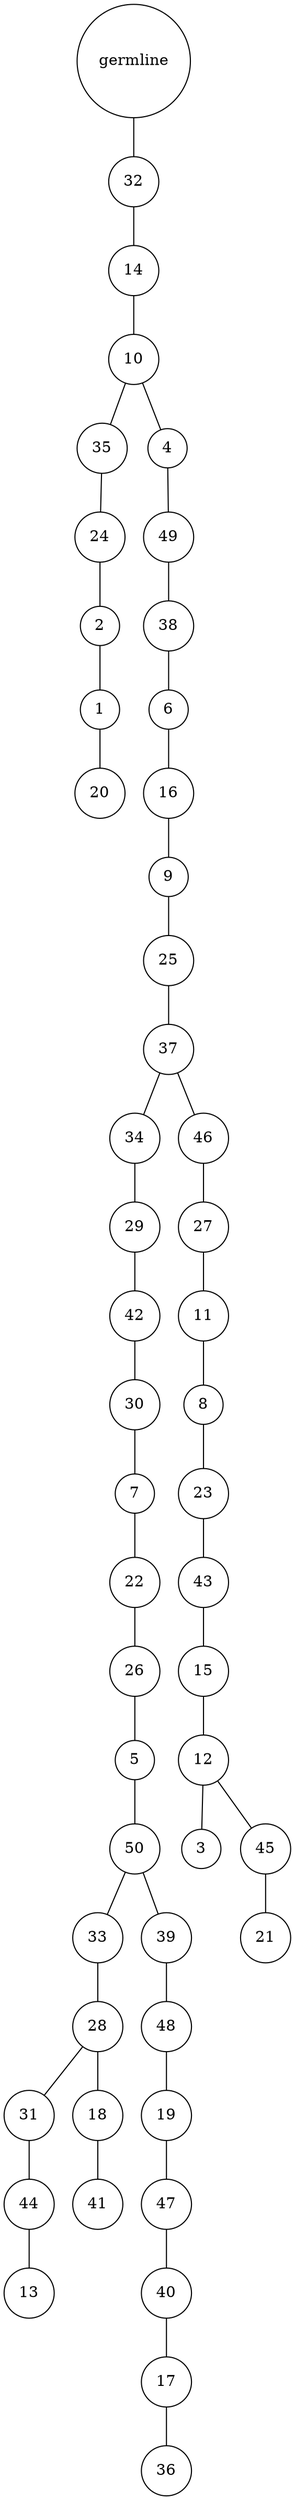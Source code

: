 graph {
	rankdir=UD;
	splines=line;
	node [shape=circle]
	"0x7f2641983be0" [label="germline"];
	"0x7f2641983c10" [label="32"];
	"0x7f2641983be0" -- "0x7f2641983c10" ;
	"0x7f2641983c40" [label="14"];
	"0x7f2641983c10" -- "0x7f2641983c40" ;
	"0x7f2641983c70" [label="10"];
	"0x7f2641983c40" -- "0x7f2641983c70" ;
	"0x7f2641983ca0" [label="35"];
	"0x7f2641983c70" -- "0x7f2641983ca0" ;
	"0x7f2641983cd0" [label="24"];
	"0x7f2641983ca0" -- "0x7f2641983cd0" ;
	"0x7f2641983d00" [label="2"];
	"0x7f2641983cd0" -- "0x7f2641983d00" ;
	"0x7f2641983d30" [label="1"];
	"0x7f2641983d00" -- "0x7f2641983d30" ;
	"0x7f2641983d60" [label="20"];
	"0x7f2641983d30" -- "0x7f2641983d60" ;
	"0x7f2641983d90" [label="4"];
	"0x7f2641983c70" -- "0x7f2641983d90" ;
	"0x7f2641983dc0" [label="49"];
	"0x7f2641983d90" -- "0x7f2641983dc0" ;
	"0x7f2641983df0" [label="38"];
	"0x7f2641983dc0" -- "0x7f2641983df0" ;
	"0x7f2641983e20" [label="6"];
	"0x7f2641983df0" -- "0x7f2641983e20" ;
	"0x7f2641983e50" [label="16"];
	"0x7f2641983e20" -- "0x7f2641983e50" ;
	"0x7f2641983e80" [label="9"];
	"0x7f2641983e50" -- "0x7f2641983e80" ;
	"0x7f2641983eb0" [label="25"];
	"0x7f2641983e80" -- "0x7f2641983eb0" ;
	"0x7f2641983ee0" [label="37"];
	"0x7f2641983eb0" -- "0x7f2641983ee0" ;
	"0x7f2641983f10" [label="34"];
	"0x7f2641983ee0" -- "0x7f2641983f10" ;
	"0x7f2641983f40" [label="29"];
	"0x7f2641983f10" -- "0x7f2641983f40" ;
	"0x7f2641983f70" [label="42"];
	"0x7f2641983f40" -- "0x7f2641983f70" ;
	"0x7f2641983fa0" [label="30"];
	"0x7f2641983f70" -- "0x7f2641983fa0" ;
	"0x7f2641983fd0" [label="7"];
	"0x7f2641983fa0" -- "0x7f2641983fd0" ;
	"0x7f2641993040" [label="22"];
	"0x7f2641983fd0" -- "0x7f2641993040" ;
	"0x7f2641993070" [label="26"];
	"0x7f2641993040" -- "0x7f2641993070" ;
	"0x7f26419930a0" [label="5"];
	"0x7f2641993070" -- "0x7f26419930a0" ;
	"0x7f26419930d0" [label="50"];
	"0x7f26419930a0" -- "0x7f26419930d0" ;
	"0x7f2641993100" [label="33"];
	"0x7f26419930d0" -- "0x7f2641993100" ;
	"0x7f2641993130" [label="28"];
	"0x7f2641993100" -- "0x7f2641993130" ;
	"0x7f2641993160" [label="31"];
	"0x7f2641993130" -- "0x7f2641993160" ;
	"0x7f2641993190" [label="44"];
	"0x7f2641993160" -- "0x7f2641993190" ;
	"0x7f26419931c0" [label="13"];
	"0x7f2641993190" -- "0x7f26419931c0" ;
	"0x7f26419931f0" [label="18"];
	"0x7f2641993130" -- "0x7f26419931f0" ;
	"0x7f2641993220" [label="41"];
	"0x7f26419931f0" -- "0x7f2641993220" ;
	"0x7f2641993250" [label="39"];
	"0x7f26419930d0" -- "0x7f2641993250" ;
	"0x7f2641993280" [label="48"];
	"0x7f2641993250" -- "0x7f2641993280" ;
	"0x7f26419932b0" [label="19"];
	"0x7f2641993280" -- "0x7f26419932b0" ;
	"0x7f26419932e0" [label="47"];
	"0x7f26419932b0" -- "0x7f26419932e0" ;
	"0x7f2641993310" [label="40"];
	"0x7f26419932e0" -- "0x7f2641993310" ;
	"0x7f2641993340" [label="17"];
	"0x7f2641993310" -- "0x7f2641993340" ;
	"0x7f2641993370" [label="36"];
	"0x7f2641993340" -- "0x7f2641993370" ;
	"0x7f26419933a0" [label="46"];
	"0x7f2641983ee0" -- "0x7f26419933a0" ;
	"0x7f26419933d0" [label="27"];
	"0x7f26419933a0" -- "0x7f26419933d0" ;
	"0x7f2641993400" [label="11"];
	"0x7f26419933d0" -- "0x7f2641993400" ;
	"0x7f2641993430" [label="8"];
	"0x7f2641993400" -- "0x7f2641993430" ;
	"0x7f2641993460" [label="23"];
	"0x7f2641993430" -- "0x7f2641993460" ;
	"0x7f2641993490" [label="43"];
	"0x7f2641993460" -- "0x7f2641993490" ;
	"0x7f26419934c0" [label="15"];
	"0x7f2641993490" -- "0x7f26419934c0" ;
	"0x7f26419934f0" [label="12"];
	"0x7f26419934c0" -- "0x7f26419934f0" ;
	"0x7f2641993520" [label="3"];
	"0x7f26419934f0" -- "0x7f2641993520" ;
	"0x7f2641993550" [label="45"];
	"0x7f26419934f0" -- "0x7f2641993550" ;
	"0x7f2641993580" [label="21"];
	"0x7f2641993550" -- "0x7f2641993580" ;
}
